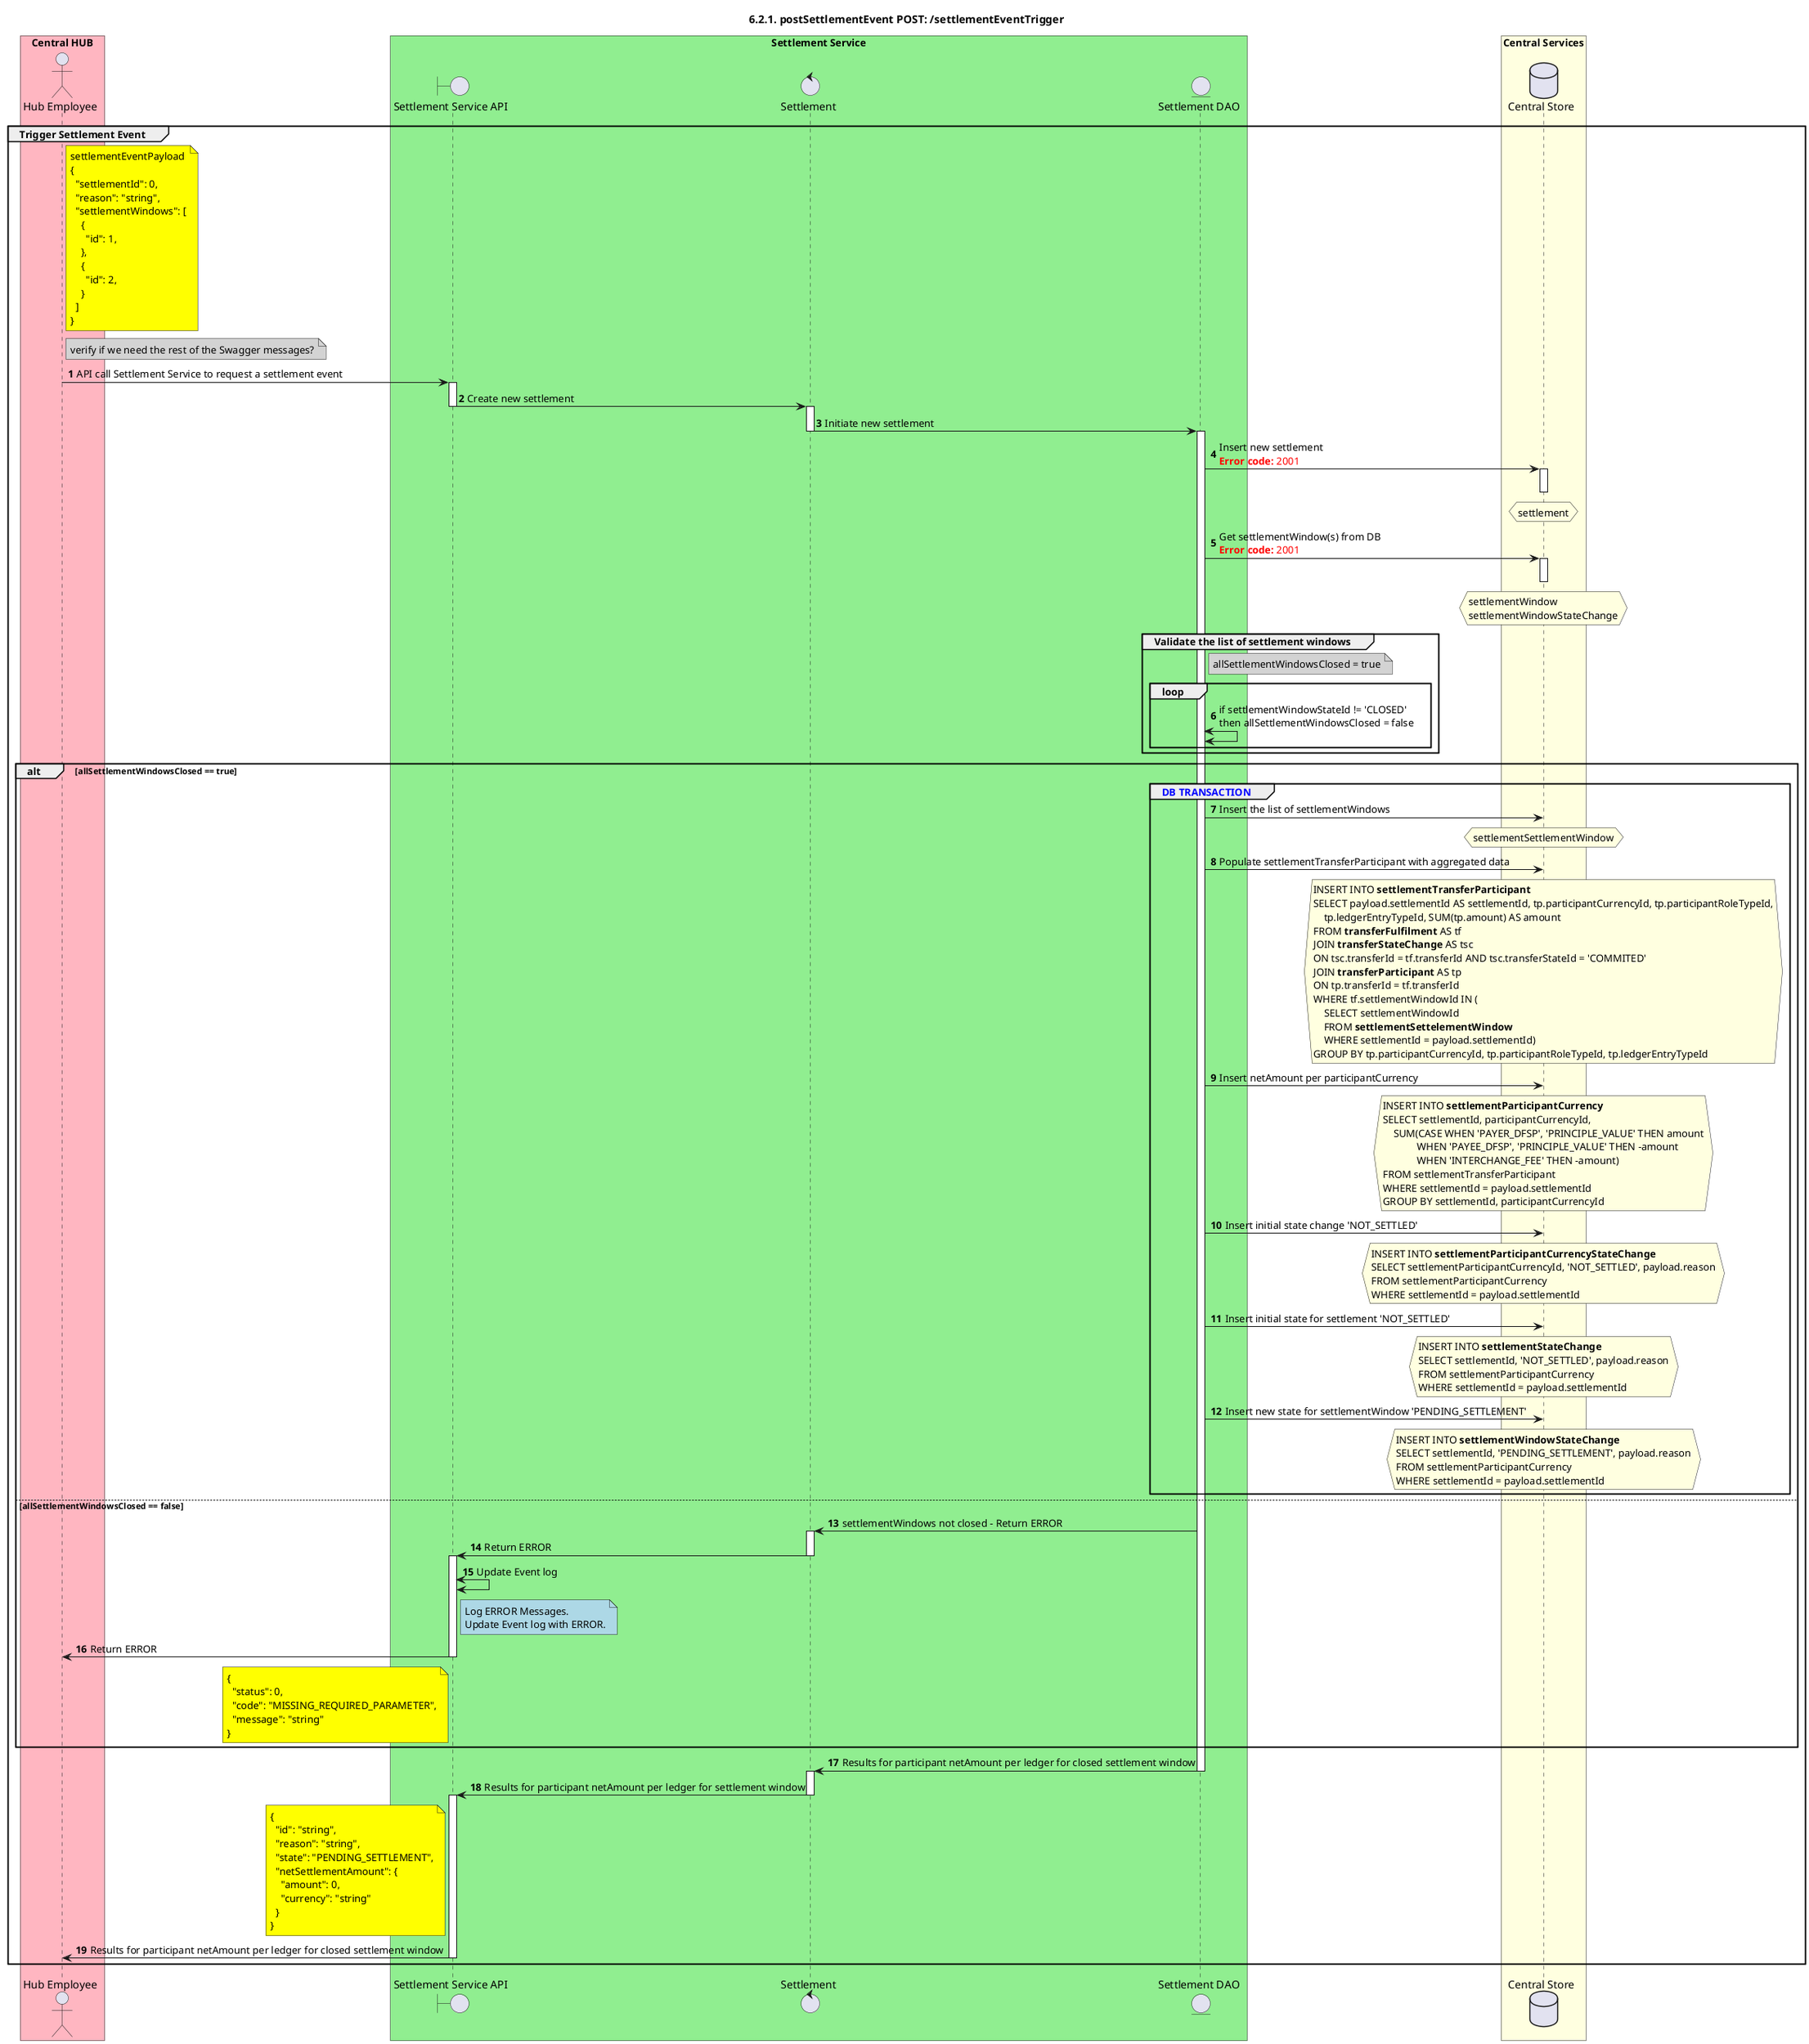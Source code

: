 @startuml
' declate title
title 6.2.1. postSettlementEvent POST: /settlementEventTrigger

autonumber

' Actor Keys:

' declare actors

actor "Hub Employee" as OPERATOR

boundary "Settlement Service API" as SSAPI
control "Settlement" as SETTLEMENT
entity "Settlement DAO" as SETTLE_DAO

database "Central Store" as DB

box "Central HUB" #LightPink
    participant OPERATOR
end box

box "Settlement Service" #LightGreen
    participant SSAPI
    participant SETTLEMENT
    participant SETTLE_DAO
end box

box "Central Services" #LightYellow
    participant DB
end box

' start flow

group Trigger Settlement Event
    note right of OPERATOR #Yellow
        settlementEventPayload
        {
          "settlementId": 0,
          "reason": "string",
          "settlementWindows": [
            {
              "id": 1,
            },
            {
              "id": 2,
            }
          ]
        }
    end note
    note right of OPERATOR #LightGray
        verify if we need the rest of the Swagger messages?
    end note
    OPERATOR -> SSAPI: API call Settlement Service to request a settlement event
    activate SSAPI
    SSAPI-> SETTLEMENT: Create new settlement
    deactivate SSAPI
    activate SETTLEMENT
    SETTLEMENT -> SETTLE_DAO: Initiate new settlement
    deactivate SETTLEMENT
    activate SETTLE_DAO

    SETTLE_DAO -> DB: Insert new settlement \n<color #FF0000><b>Error code:</b> 2001</color>
    activate DB
    hnote over DB #LightYellow
        settlement
    end hnote
    deactivate DB
    deactivate SETTLEMENT
    SETTLE_DAO -> DB: Get settlementWindow(s) from DB \n<color #FF0000><b>Error code:</b> 2001</color>
    activate DB
    hnote over DB #LightYellow
        settlementWindow
        settlementWindowStateChange
    end hnote
    deactivate DB
    group Validate the list of settlement windows
        note right of SETTLE_DAO #LightGray
            allSettlementWindowsClosed = true
        end note
        loop
            SETTLE_DAO <-> SETTLE_DAO: if settlementWindowStateId != 'CLOSED' \nthen allSettlementWindowsClosed = false
        end loop
    end
    alt allSettlementWindowsClosed == true
        group <color #blue>DB TRANSACTION</color>
            SETTLE_DAO -> DB: Insert the list of settlementWindows
            hnote over DB #LightYellow
                settlementSettlementWindow
            end hnote
            SETTLE_DAO -> DB: Populate settlementTransferParticipant with aggregated data
            hnote over DB #LightYellow
                INSERT INTO **settlementTransferParticipant**
                SELECT payload.settlementId AS settlementId, tp.participantCurrencyId, tp.participantRoleTypeId,
                    tp.ledgerEntryTypeId, SUM(tp.amount) AS amount
                FROM **transferFulfilment** AS tf
                JOIN **transferStateChange** AS tsc
                ON tsc.transferId = tf.transferId AND tsc.transferStateId = 'COMMITED'
                JOIN **transferParticipant** AS tp
                ON tp.transferId = tf.transferId
                WHERE tf.settlementWindowId IN (
                    SELECT settlementWindowId
                    FROM **settlementSettelementWindow**
                    WHERE settlementId = payload.settlementId)
                GROUP BY tp.participantCurrencyId, tp.participantRoleTypeId, tp.ledgerEntryTypeId
            end hnote

            SETTLE_DAO -> DB: Insert netAmount per participantCurrency
            hnote over DB #LightYellow
                INSERT INTO **settlementParticipantCurrency**
                SELECT settlementId, participantCurrencyId,
                    SUM(CASE WHEN 'PAYER_DFSP', 'PRINCIPLE_VALUE' THEN amount
                             WHEN 'PAYEE_DFSP', 'PRINCIPLE_VALUE' THEN -amount
                             WHEN 'INTERCHANGE_FEE' THEN -amount)
                FROM settlementTransferParticipant
                WHERE settlementId = payload.settlementId
                GROUP BY settlementId, participantCurrencyId
            end hnote

            SETTLE_DAO -> DB: Insert initial state change 'NOT_SETTLED'
            hnote over DB #LightYellow
                INSERT INTO **settlementParticipantCurrencyStateChange**
                SELECT settlementParticipantCurrencyId, 'NOT_SETTLED', payload.reason
                FROM settlementParticipantCurrency
                WHERE settlementId = payload.settlementId
            end hnote

            SETTLE_DAO -> DB: Insert initial state for settlement 'NOT_SETTLED'
            hnote over DB #LightYellow
                INSERT INTO **settlementStateChange**
                SELECT settlementId, 'NOT_SETTLED', payload.reason
                FROM settlementParticipantCurrency
                WHERE settlementId = payload.settlementId
            end hnote

            SETTLE_DAO -> DB: Insert new state for settlementWindow 'PENDING_SETTLEMENT'
            hnote over DB #LightYellow
                INSERT INTO **settlementWindowStateChange**
                SELECT settlementId, 'PENDING_SETTLEMENT', payload.reason
                FROM settlementParticipantCurrency
                WHERE settlementId = payload.settlementId
            end hnote
        end

    else allSettlementWindowsClosed == false
        SETTLE_DAO -> SETTLEMENT: settlementWindows not closed - Return ERROR
        activate SETTLEMENT
        SETTLEMENT -> SSAPI: Return ERROR
        deactivate SETTLEMENT
        activate SSAPI
        SSAPI <-> SSAPI: Update Event log
        note right of SSAPI #LightBlue
            Log ERROR Messages.
            Update Event log with ERROR.
            end note
        OPERATOR <- SSAPI: Return ERROR
        note left of SSAPI #Yellow
            {
              "status": 0,
              "code": "MISSING_REQUIRED_PARAMETER",
              "message": "string"
            }
        end note
        deactivate SSAPI
    end

    SETTLEMENT <- SETTLE_DAO: Results for participant netAmount per ledger for closed settlement window
    deactivate SETTLE_DAO
    activate SETTLEMENT
    SETTLEMENT -> SSAPI: Results for participant netAmount per ledger for settlement window
    note left of SSAPI #Yellow
        {
          "id": "string",
          "reason": "string",
          "state": "PENDING_SETTLEMENT",
          "netSettlementAmount": {
            "amount": 0,
            "currency": "string"
          }
        }
    end note
    deactivate SETTLEMENT
    activate SSAPI
    SSAPI -> OPERATOR: Results for participant netAmount per ledger for closed settlement window
    deactivate SSAPI
end
@enduml